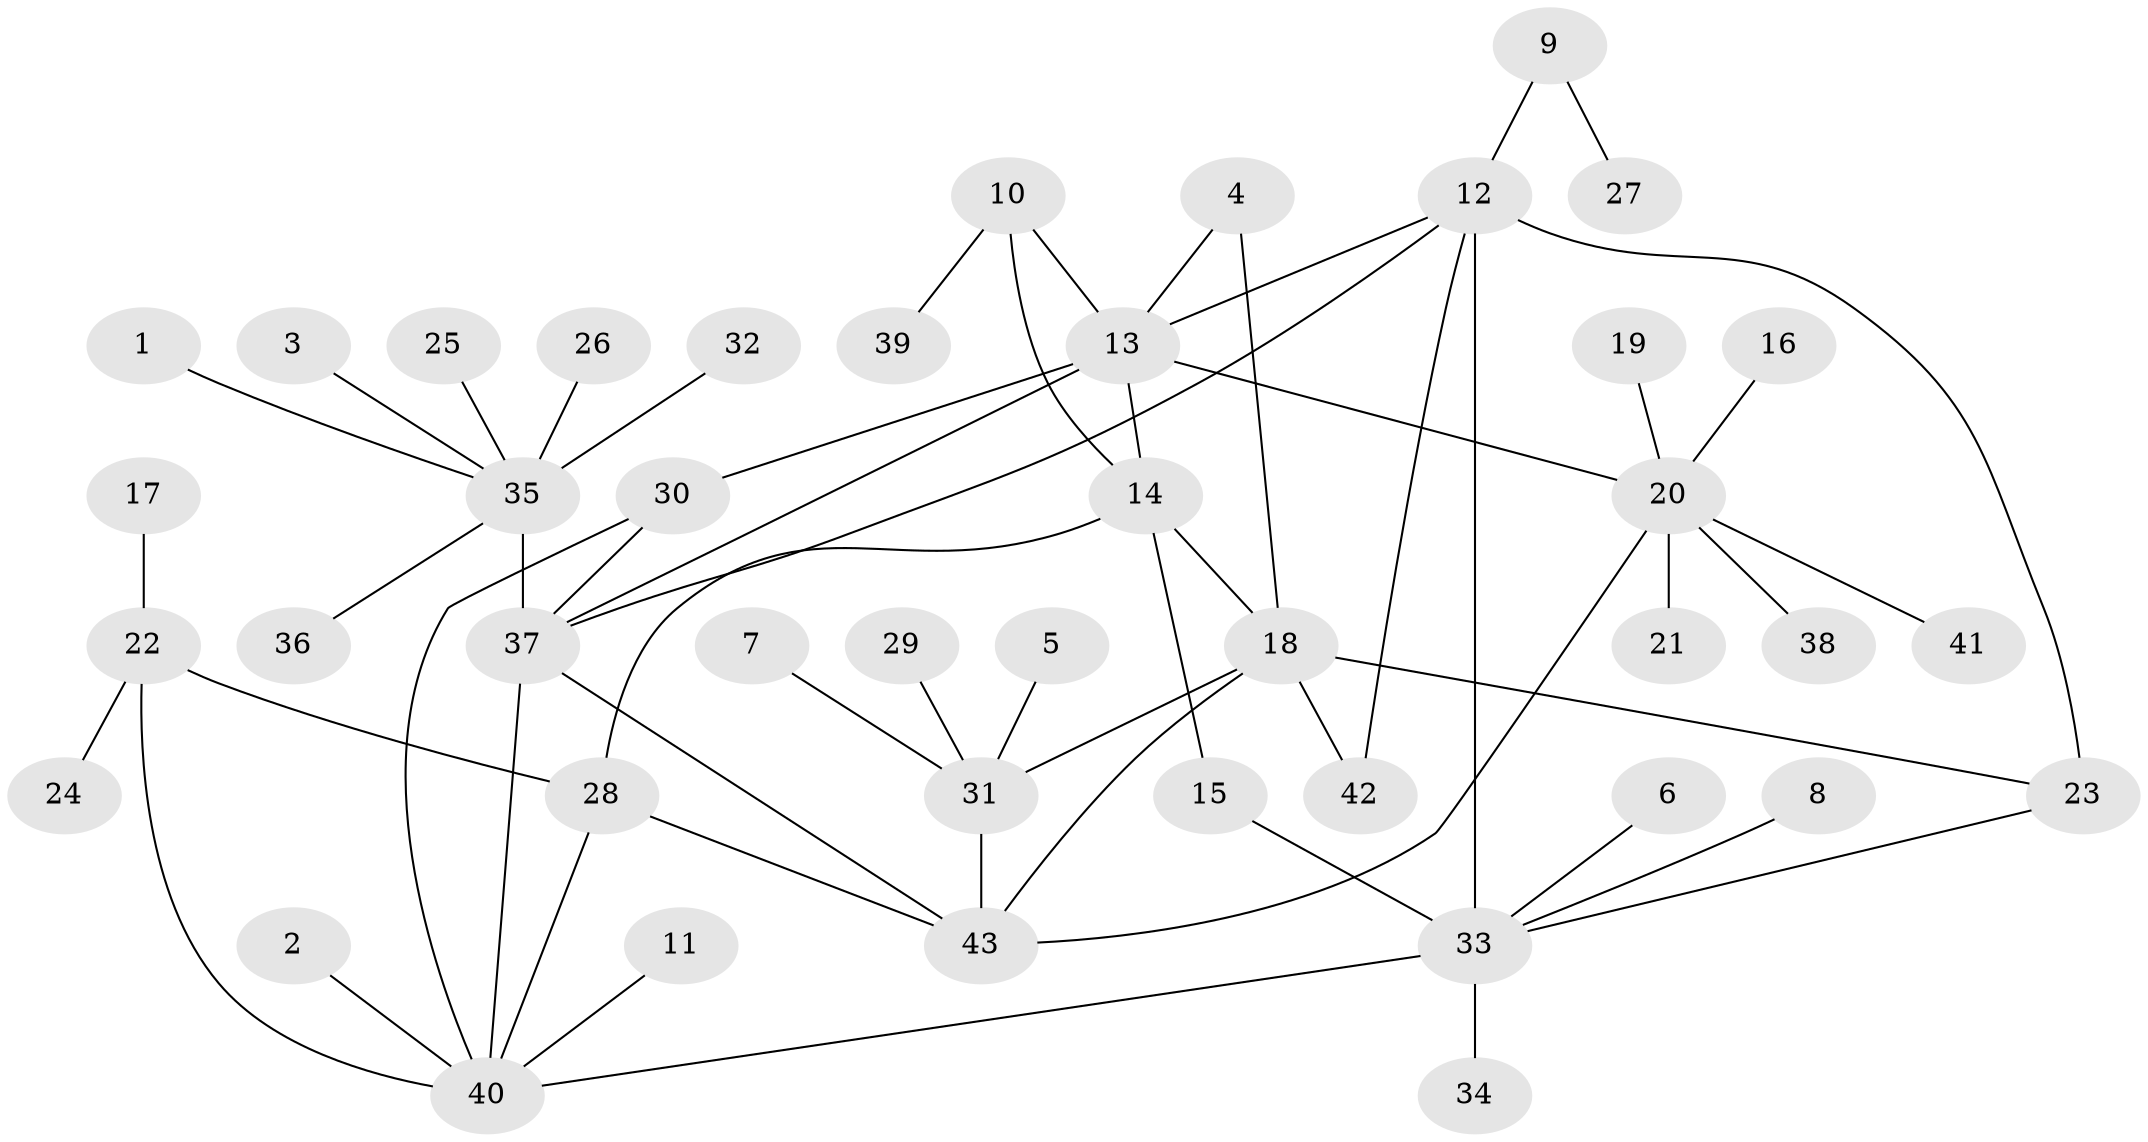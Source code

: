// original degree distribution, {7: 0.04716981132075472, 6: 0.04716981132075472, 13: 0.009433962264150943, 4: 0.04716981132075472, 12: 0.009433962264150943, 10: 0.009433962264150943, 11: 0.018867924528301886, 8: 0.02830188679245283, 9: 0.018867924528301886, 5: 0.018867924528301886, 1: 0.5943396226415094, 2: 0.10377358490566038, 3: 0.04716981132075472}
// Generated by graph-tools (version 1.1) at 2025/37/03/04/25 23:37:30]
// undirected, 43 vertices, 58 edges
graph export_dot {
  node [color=gray90,style=filled];
  1;
  2;
  3;
  4;
  5;
  6;
  7;
  8;
  9;
  10;
  11;
  12;
  13;
  14;
  15;
  16;
  17;
  18;
  19;
  20;
  21;
  22;
  23;
  24;
  25;
  26;
  27;
  28;
  29;
  30;
  31;
  32;
  33;
  34;
  35;
  36;
  37;
  38;
  39;
  40;
  41;
  42;
  43;
  1 -- 35 [weight=1.0];
  2 -- 40 [weight=1.0];
  3 -- 35 [weight=1.0];
  4 -- 13 [weight=1.0];
  4 -- 18 [weight=1.0];
  5 -- 31 [weight=1.0];
  6 -- 33 [weight=1.0];
  7 -- 31 [weight=1.0];
  8 -- 33 [weight=1.0];
  9 -- 12 [weight=1.0];
  9 -- 27 [weight=1.0];
  10 -- 13 [weight=3.0];
  10 -- 14 [weight=3.0];
  10 -- 39 [weight=1.0];
  11 -- 40 [weight=1.0];
  12 -- 13 [weight=1.0];
  12 -- 23 [weight=3.0];
  12 -- 33 [weight=3.0];
  12 -- 37 [weight=1.0];
  12 -- 42 [weight=1.0];
  13 -- 14 [weight=1.0];
  13 -- 20 [weight=1.0];
  13 -- 30 [weight=1.0];
  13 -- 37 [weight=1.0];
  14 -- 15 [weight=1.0];
  14 -- 18 [weight=1.0];
  14 -- 28 [weight=1.0];
  15 -- 33 [weight=1.0];
  16 -- 20 [weight=1.0];
  17 -- 22 [weight=1.0];
  18 -- 23 [weight=1.0];
  18 -- 31 [weight=2.0];
  18 -- 42 [weight=1.0];
  18 -- 43 [weight=2.0];
  19 -- 20 [weight=1.0];
  20 -- 21 [weight=1.0];
  20 -- 38 [weight=1.0];
  20 -- 41 [weight=1.0];
  20 -- 43 [weight=1.0];
  22 -- 24 [weight=1.0];
  22 -- 28 [weight=1.0];
  22 -- 40 [weight=3.0];
  23 -- 33 [weight=1.0];
  25 -- 35 [weight=1.0];
  26 -- 35 [weight=1.0];
  28 -- 40 [weight=3.0];
  28 -- 43 [weight=1.0];
  29 -- 31 [weight=1.0];
  30 -- 37 [weight=1.0];
  30 -- 40 [weight=1.0];
  31 -- 43 [weight=4.0];
  32 -- 35 [weight=1.0];
  33 -- 34 [weight=1.0];
  33 -- 40 [weight=1.0];
  35 -- 36 [weight=1.0];
  35 -- 37 [weight=4.0];
  37 -- 40 [weight=1.0];
  37 -- 43 [weight=1.0];
}
